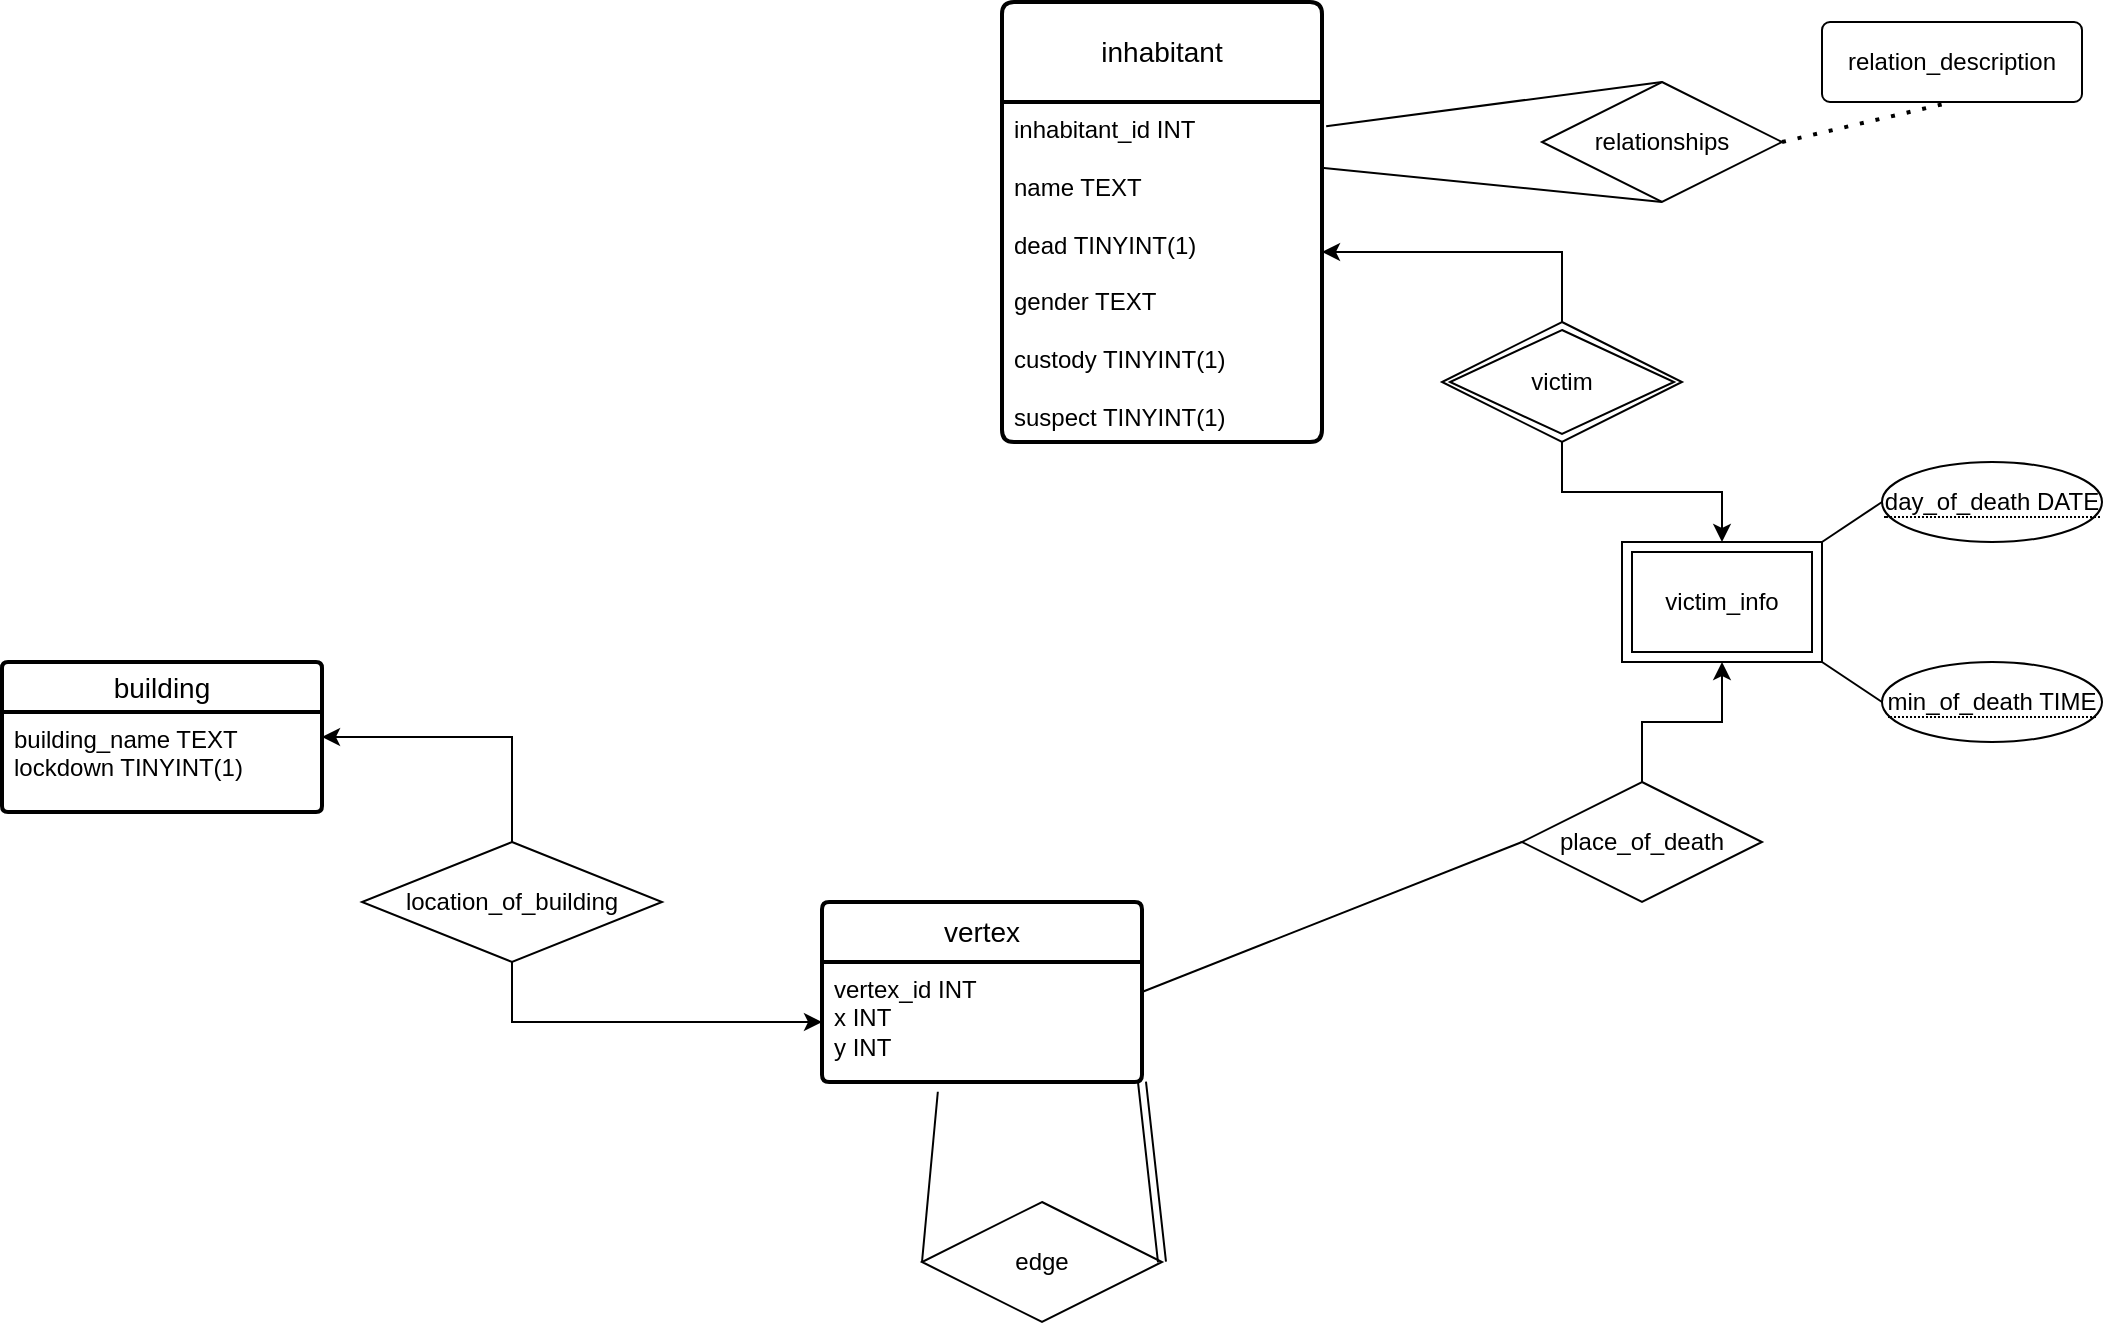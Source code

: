 <mxfile version="22.1.3" type="github">
  <diagram id="R2lEEEUBdFMjLlhIrx00" name="Page-1">
    <mxGraphModel dx="1158" dy="741" grid="1" gridSize="10" guides="1" tooltips="1" connect="1" arrows="1" fold="1" page="1" pageScale="1" pageWidth="1654" pageHeight="1169" math="0" shadow="0" extFonts="Permanent Marker^https://fonts.googleapis.com/css?family=Permanent+Marker">
      <root>
        <mxCell id="0" />
        <mxCell id="1" parent="0" />
        <mxCell id="cdsCty-ngPJyCLLbnnnI-5" value="relationships" style="shape=rhombus;perimeter=rhombusPerimeter;whiteSpace=wrap;html=1;align=center;" parent="1" vertex="1">
          <mxGeometry x="1010" y="430" width="120" height="60" as="geometry" />
        </mxCell>
        <mxCell id="cdsCty-ngPJyCLLbnnnI-15" value="relation_description" style="rounded=1;arcSize=10;whiteSpace=wrap;html=1;align=center;" parent="1" vertex="1">
          <mxGeometry x="1150" y="400" width="130" height="40" as="geometry" />
        </mxCell>
        <mxCell id="cdsCty-ngPJyCLLbnnnI-17" value="" style="endArrow=none;dashed=1;html=1;dashPattern=1 3;strokeWidth=2;rounded=0;entryX=0.5;entryY=1;entryDx=0;entryDy=0;exitX=1;exitY=0.5;exitDx=0;exitDy=0;" parent="1" source="cdsCty-ngPJyCLLbnnnI-5" target="cdsCty-ngPJyCLLbnnnI-15" edge="1">
          <mxGeometry width="50" height="50" relative="1" as="geometry">
            <mxPoint x="700" y="575" as="sourcePoint" />
            <mxPoint x="750" y="525" as="targetPoint" />
          </mxGeometry>
        </mxCell>
        <mxCell id="cdsCty-ngPJyCLLbnnnI-18" value="victim_info" style="shape=ext;margin=3;double=1;whiteSpace=wrap;html=1;align=center;container=1;dropTarget=0;snapToPoint=0;backgroundOutline=0;metaEdit=0;moveCells=0;treeMoving=0;" parent="1" vertex="1">
          <mxGeometry x="1050" y="660" width="100" height="60" as="geometry" />
        </mxCell>
        <mxCell id="cdsCty-ngPJyCLLbnnnI-19" value="inhabitant" style="swimlane;childLayout=stackLayout;horizontal=1;startSize=50;horizontalStack=0;rounded=1;fontSize=14;fontStyle=0;strokeWidth=2;resizeParent=0;resizeLast=1;shadow=0;dashed=0;align=center;arcSize=4;whiteSpace=wrap;html=1;container=1;swimlaneBody=1;" parent="1" vertex="1">
          <mxGeometry x="740" y="390" width="160" height="220" as="geometry">
            <mxRectangle x="210" y="400" width="100" height="50" as="alternateBounds" />
          </mxGeometry>
        </mxCell>
        <mxCell id="cdsCty-ngPJyCLLbnnnI-20" value="inhabitant_id INT&lt;br&gt;&lt;br&gt;name TEXT&lt;br&gt;&lt;br style=&quot;border-color: var(--border-color); padding: 0px; margin: 0px;&quot;&gt;dead TINYINT(1)&lt;br&gt;&lt;br style=&quot;border-color: var(--border-color); padding: 0px; margin: 0px;&quot;&gt;gender TEXT&lt;br&gt;&lt;br style=&quot;border-color: var(--border-color); padding: 0px; margin: 0px;&quot;&gt;custody TINYINT(1)&lt;br&gt;&lt;br&gt;suspect TINYINT(1)" style="align=left;strokeColor=none;fillColor=none;spacingLeft=4;fontSize=12;verticalAlign=top;resizable=0;rotatable=0;part=1;html=1;" parent="cdsCty-ngPJyCLLbnnnI-19" vertex="1">
          <mxGeometry y="50" width="160" height="170" as="geometry" />
        </mxCell>
        <mxCell id="TqhwZRV8JNRU5DN2LlRJ-2" value="&lt;span style=&quot;border-bottom: 1px dotted&quot;&gt;day_of_death DATE&lt;/span&gt;" style="ellipse;whiteSpace=wrap;html=1;align=center;" vertex="1" parent="1">
          <mxGeometry x="1180" y="620" width="110" height="40" as="geometry" />
        </mxCell>
        <mxCell id="TqhwZRV8JNRU5DN2LlRJ-4" value="" style="endArrow=none;html=1;rounded=0;entryX=0;entryY=0.5;entryDx=0;entryDy=0;exitX=1;exitY=0;exitDx=0;exitDy=0;" edge="1" parent="1" source="cdsCty-ngPJyCLLbnnnI-18" target="TqhwZRV8JNRU5DN2LlRJ-2">
          <mxGeometry relative="1" as="geometry">
            <mxPoint x="340" y="540" as="sourcePoint" />
            <mxPoint x="500" y="540" as="targetPoint" />
          </mxGeometry>
        </mxCell>
        <mxCell id="TqhwZRV8JNRU5DN2LlRJ-5" value="&lt;span style=&quot;border-bottom: 1px dotted&quot;&gt;min_of_death TIME&lt;/span&gt;" style="ellipse;whiteSpace=wrap;html=1;align=center;" vertex="1" parent="1">
          <mxGeometry x="1180" y="720" width="110" height="40" as="geometry" />
        </mxCell>
        <mxCell id="TqhwZRV8JNRU5DN2LlRJ-6" value="" style="endArrow=none;html=1;rounded=0;entryX=0;entryY=0.5;entryDx=0;entryDy=0;exitX=1;exitY=1;exitDx=0;exitDy=0;" edge="1" parent="1" source="cdsCty-ngPJyCLLbnnnI-18" target="TqhwZRV8JNRU5DN2LlRJ-5">
          <mxGeometry relative="1" as="geometry">
            <mxPoint x="340" y="540" as="sourcePoint" />
            <mxPoint x="500" y="540" as="targetPoint" />
            <Array as="points" />
          </mxGeometry>
        </mxCell>
        <mxCell id="TqhwZRV8JNRU5DN2LlRJ-23" style="edgeStyle=orthogonalEdgeStyle;rounded=0;orthogonalLoop=1;jettySize=auto;html=1;exitX=0.5;exitY=1;exitDx=0;exitDy=0;entryX=0.5;entryY=0;entryDx=0;entryDy=0;" edge="1" parent="1" source="TqhwZRV8JNRU5DN2LlRJ-7" target="cdsCty-ngPJyCLLbnnnI-18">
          <mxGeometry relative="1" as="geometry" />
        </mxCell>
        <mxCell id="TqhwZRV8JNRU5DN2LlRJ-7" value="victim" style="shape=rhombus;double=1;perimeter=rhombusPerimeter;whiteSpace=wrap;html=1;align=center;" vertex="1" parent="1">
          <mxGeometry x="960" y="550" width="120" height="60" as="geometry" />
        </mxCell>
        <mxCell id="TqhwZRV8JNRU5DN2LlRJ-13" value="vertex" style="swimlane;childLayout=stackLayout;horizontal=1;startSize=30;horizontalStack=0;rounded=1;fontSize=14;fontStyle=0;strokeWidth=2;resizeParent=0;resizeLast=1;shadow=0;dashed=0;align=center;arcSize=4;whiteSpace=wrap;html=1;" vertex="1" parent="1">
          <mxGeometry x="650" y="840" width="160" height="90" as="geometry" />
        </mxCell>
        <mxCell id="TqhwZRV8JNRU5DN2LlRJ-14" value="vertex_id INT&lt;br&gt;x INT&lt;br&gt;y INT" style="align=left;strokeColor=none;fillColor=none;spacingLeft=4;fontSize=12;verticalAlign=top;resizable=0;rotatable=0;part=1;html=1;" vertex="1" parent="TqhwZRV8JNRU5DN2LlRJ-13">
          <mxGeometry y="30" width="160" height="60" as="geometry" />
        </mxCell>
        <mxCell id="TqhwZRV8JNRU5DN2LlRJ-24" style="edgeStyle=orthogonalEdgeStyle;rounded=0;orthogonalLoop=1;jettySize=auto;html=1;exitX=0.5;exitY=0;exitDx=0;exitDy=0;entryX=0.5;entryY=1;entryDx=0;entryDy=0;" edge="1" parent="1" source="TqhwZRV8JNRU5DN2LlRJ-15" target="cdsCty-ngPJyCLLbnnnI-18">
          <mxGeometry relative="1" as="geometry" />
        </mxCell>
        <mxCell id="TqhwZRV8JNRU5DN2LlRJ-15" value="place_of_death" style="shape=rhombus;perimeter=rhombusPerimeter;whiteSpace=wrap;html=1;align=center;" vertex="1" parent="1">
          <mxGeometry x="1000" y="780" width="120" height="60" as="geometry" />
        </mxCell>
        <mxCell id="TqhwZRV8JNRU5DN2LlRJ-20" value="" style="endArrow=none;html=1;rounded=0;entryX=0.5;entryY=0;entryDx=0;entryDy=0;exitX=1.013;exitY=0.071;exitDx=0;exitDy=0;exitPerimeter=0;" edge="1" parent="1" source="cdsCty-ngPJyCLLbnnnI-20" target="cdsCty-ngPJyCLLbnnnI-5">
          <mxGeometry relative="1" as="geometry">
            <mxPoint x="350" y="680" as="sourcePoint" />
            <mxPoint x="510" y="680" as="targetPoint" />
          </mxGeometry>
        </mxCell>
        <mxCell id="TqhwZRV8JNRU5DN2LlRJ-21" value="" style="endArrow=none;html=1;rounded=0;entryX=0.5;entryY=1;entryDx=0;entryDy=0;exitX=1.006;exitY=0.194;exitDx=0;exitDy=0;exitPerimeter=0;" edge="1" parent="1" source="cdsCty-ngPJyCLLbnnnI-20" target="cdsCty-ngPJyCLLbnnnI-5">
          <mxGeometry relative="1" as="geometry">
            <mxPoint x="350" y="680" as="sourcePoint" />
            <mxPoint x="510" y="680" as="targetPoint" />
          </mxGeometry>
        </mxCell>
        <mxCell id="TqhwZRV8JNRU5DN2LlRJ-22" style="edgeStyle=orthogonalEdgeStyle;rounded=0;orthogonalLoop=1;jettySize=auto;html=1;exitX=0.5;exitY=0;exitDx=0;exitDy=0;entryX=1;entryY=0.441;entryDx=0;entryDy=0;entryPerimeter=0;" edge="1" parent="1" source="TqhwZRV8JNRU5DN2LlRJ-7" target="cdsCty-ngPJyCLLbnnnI-20">
          <mxGeometry relative="1" as="geometry" />
        </mxCell>
        <mxCell id="TqhwZRV8JNRU5DN2LlRJ-25" value="" style="endArrow=none;html=1;rounded=0;entryX=0;entryY=0.5;entryDx=0;entryDy=0;exitX=1;exitY=0.5;exitDx=0;exitDy=0;" edge="1" parent="1" source="TqhwZRV8JNRU5DN2LlRJ-13" target="TqhwZRV8JNRU5DN2LlRJ-15">
          <mxGeometry relative="1" as="geometry">
            <mxPoint x="350" y="680" as="sourcePoint" />
            <mxPoint x="510" y="680" as="targetPoint" />
          </mxGeometry>
        </mxCell>
        <mxCell id="TqhwZRV8JNRU5DN2LlRJ-26" value="edge" style="shape=rhombus;perimeter=rhombusPerimeter;whiteSpace=wrap;html=1;align=center;" vertex="1" parent="1">
          <mxGeometry x="700" y="990" width="120" height="60" as="geometry" />
        </mxCell>
        <mxCell id="TqhwZRV8JNRU5DN2LlRJ-28" value="" style="shape=link;html=1;rounded=0;entryX=1;entryY=0.5;entryDx=0;entryDy=0;exitX=1;exitY=1;exitDx=0;exitDy=0;" edge="1" parent="1" source="TqhwZRV8JNRU5DN2LlRJ-14" target="TqhwZRV8JNRU5DN2LlRJ-26">
          <mxGeometry relative="1" as="geometry">
            <mxPoint x="460" y="860" as="sourcePoint" />
            <mxPoint x="620" y="860" as="targetPoint" />
          </mxGeometry>
        </mxCell>
        <mxCell id="TqhwZRV8JNRU5DN2LlRJ-29" value="" style="resizable=0;html=1;whiteSpace=wrap;align=right;verticalAlign=bottom;" connectable="0" vertex="1" parent="TqhwZRV8JNRU5DN2LlRJ-28">
          <mxGeometry x="1" relative="1" as="geometry" />
        </mxCell>
        <mxCell id="TqhwZRV8JNRU5DN2LlRJ-30" value="" style="endArrow=none;html=1;rounded=0;entryX=0;entryY=0.5;entryDx=0;entryDy=0;exitX=0.362;exitY=1.081;exitDx=0;exitDy=0;exitPerimeter=0;" edge="1" parent="1" source="TqhwZRV8JNRU5DN2LlRJ-14" target="TqhwZRV8JNRU5DN2LlRJ-26">
          <mxGeometry relative="1" as="geometry">
            <mxPoint x="350" y="680" as="sourcePoint" />
            <mxPoint x="510" y="680" as="targetPoint" />
          </mxGeometry>
        </mxCell>
        <mxCell id="TqhwZRV8JNRU5DN2LlRJ-31" value="building" style="swimlane;childLayout=stackLayout;horizontal=1;startSize=25;horizontalStack=0;rounded=1;fontSize=14;fontStyle=0;strokeWidth=2;resizeParent=0;resizeLast=1;shadow=0;dashed=0;align=center;arcSize=4;whiteSpace=wrap;html=1;" vertex="1" parent="1">
          <mxGeometry x="240" y="720" width="160" height="75" as="geometry" />
        </mxCell>
        <mxCell id="TqhwZRV8JNRU5DN2LlRJ-32" value="building_name TEXT&lt;br&gt;lockdown TINYINT(1)" style="align=left;strokeColor=none;fillColor=none;spacingLeft=4;fontSize=12;verticalAlign=top;resizable=0;rotatable=0;part=1;html=1;" vertex="1" parent="TqhwZRV8JNRU5DN2LlRJ-31">
          <mxGeometry y="25" width="160" height="50" as="geometry" />
        </mxCell>
        <mxCell id="-PaE_k066LT1cp-F2kjS-2" style="edgeStyle=orthogonalEdgeStyle;rounded=0;orthogonalLoop=1;jettySize=auto;html=1;exitX=0.5;exitY=0;exitDx=0;exitDy=0;entryX=1;entryY=0.25;entryDx=0;entryDy=0;" edge="1" parent="1" source="-PaE_k066LT1cp-F2kjS-1" target="TqhwZRV8JNRU5DN2LlRJ-32">
          <mxGeometry relative="1" as="geometry" />
        </mxCell>
        <mxCell id="-PaE_k066LT1cp-F2kjS-3" style="edgeStyle=orthogonalEdgeStyle;rounded=0;orthogonalLoop=1;jettySize=auto;html=1;exitX=0.5;exitY=1;exitDx=0;exitDy=0;entryX=0;entryY=0.5;entryDx=0;entryDy=0;" edge="1" parent="1" source="-PaE_k066LT1cp-F2kjS-1" target="TqhwZRV8JNRU5DN2LlRJ-14">
          <mxGeometry relative="1" as="geometry" />
        </mxCell>
        <mxCell id="-PaE_k066LT1cp-F2kjS-1" value="location_of_building" style="shape=rhombus;perimeter=rhombusPerimeter;whiteSpace=wrap;html=1;align=center;" vertex="1" parent="1">
          <mxGeometry x="420" y="810" width="150" height="60" as="geometry" />
        </mxCell>
      </root>
    </mxGraphModel>
  </diagram>
</mxfile>
